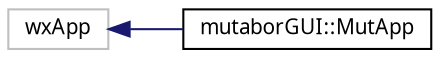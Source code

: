 digraph "Grafische Darstellung der Klassenhierarchie"
{
  edge [fontname="Sans",fontsize="10",labelfontname="Sans",labelfontsize="10"];
  node [fontname="Sans",fontsize="10",shape=record];
  rankdir="LR";
  Node95 [label="wxApp",height=0.2,width=0.4,color="grey75", fillcolor="white", style="filled"];
  Node95 -> Node0 [dir="back",color="midnightblue",fontsize="10",style="solid",fontname="Sans"];
  Node0 [label="mutaborGUI::MutApp",height=0.2,width=0.4,color="black", fillcolor="white", style="filled",URL="$de/d4d/classmutaborGUI_1_1MutApp.html",tooltip="Mutabor application class. "];
}
